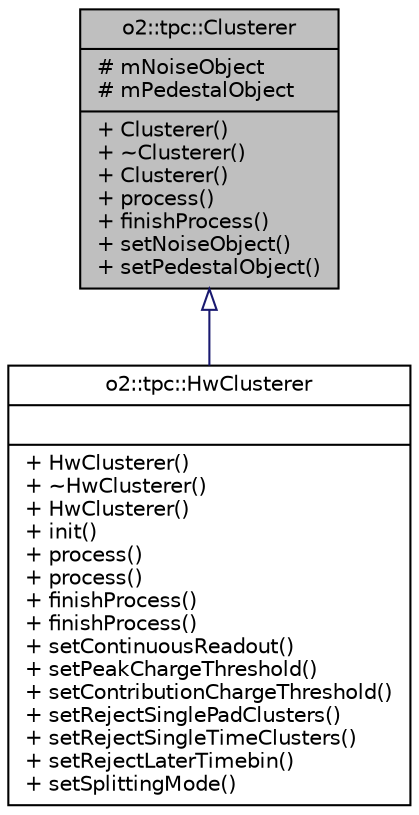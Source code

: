 digraph "o2::tpc::Clusterer"
{
 // INTERACTIVE_SVG=YES
  bgcolor="transparent";
  edge [fontname="Helvetica",fontsize="10",labelfontname="Helvetica",labelfontsize="10"];
  node [fontname="Helvetica",fontsize="10",shape=record];
  Node1 [label="{o2::tpc::Clusterer\n|# mNoiseObject\l# mPedestalObject\l|+ Clusterer()\l+ ~Clusterer()\l+ Clusterer()\l+ process()\l+ finishProcess()\l+ setNoiseObject()\l+ setPedestalObject()\l}",height=0.2,width=0.4,color="black", fillcolor="grey75", style="filled", fontcolor="black"];
  Node1 -> Node2 [dir="back",color="midnightblue",fontsize="10",style="solid",arrowtail="onormal",fontname="Helvetica"];
  Node2 [label="{o2::tpc::HwClusterer\n||+ HwClusterer()\l+ ~HwClusterer()\l+ HwClusterer()\l+ init()\l+ process()\l+ process()\l+ finishProcess()\l+ finishProcess()\l+ setContinuousReadout()\l+ setPeakChargeThreshold()\l+ setContributionChargeThreshold()\l+ setRejectSinglePadClusters()\l+ setRejectSingleTimeClusters()\l+ setRejectLaterTimebin()\l+ setSplittingMode()\l}",height=0.2,width=0.4,color="black",URL="$d2/d09/classo2_1_1tpc_1_1HwClusterer.html",tooltip="Class for TPC HW cluster finding. "];
}
